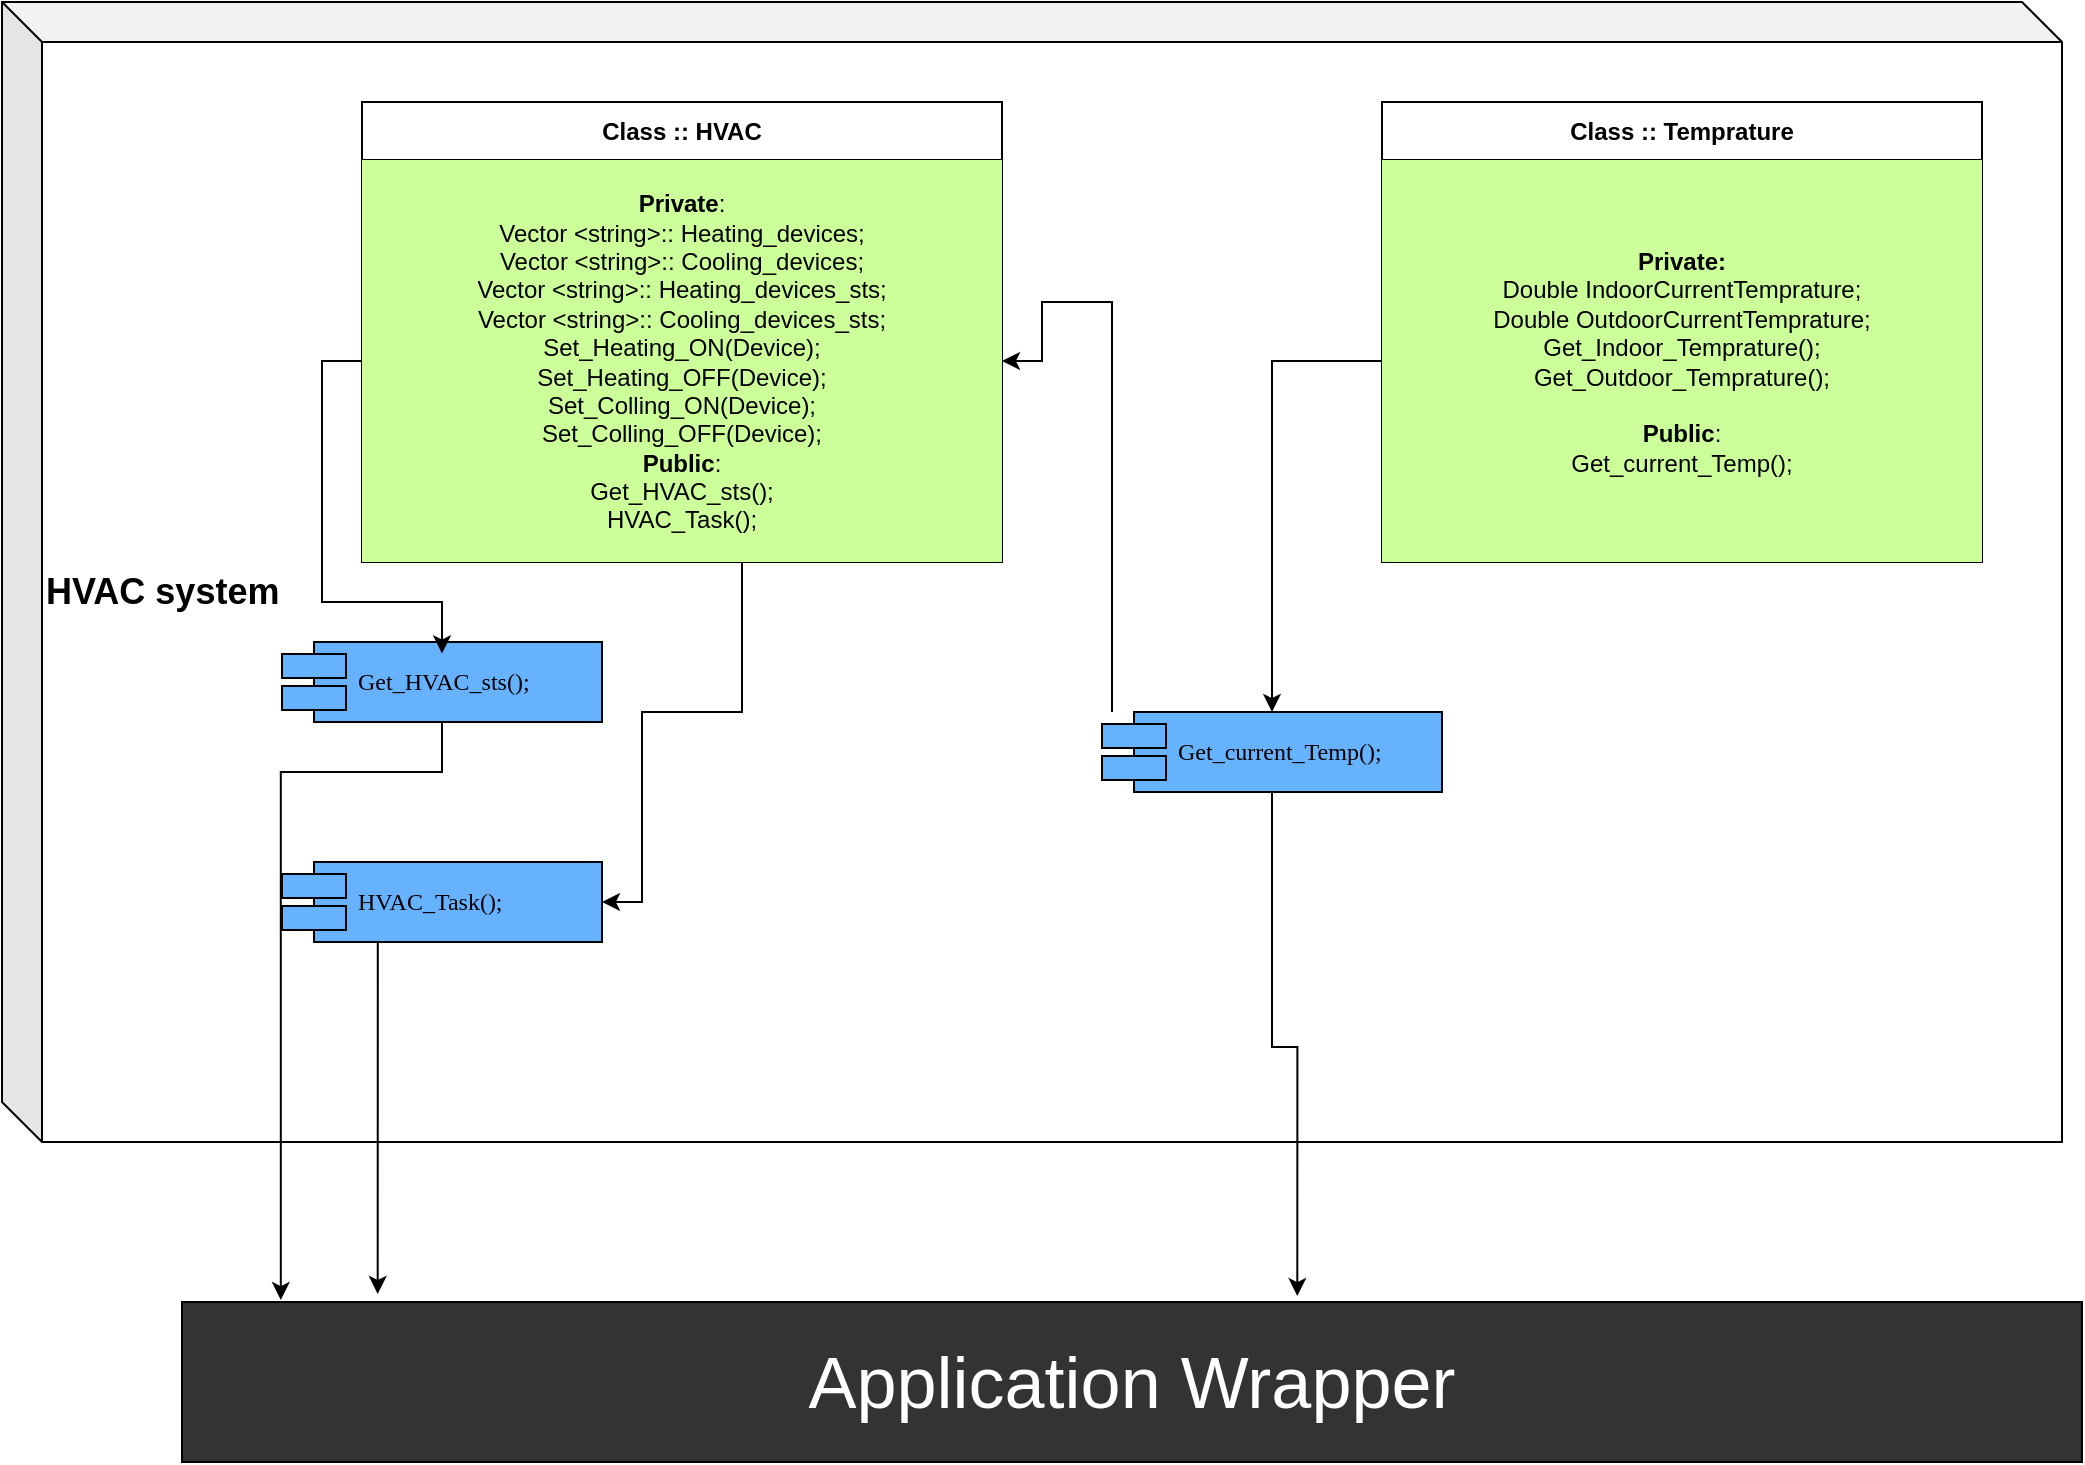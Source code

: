 <mxfile version="22.1.2" type="device">
  <diagram name="Page-1" id="5f0bae14-7c28-e335-631c-24af17079c00">
    <mxGraphModel dx="3174" dy="1196" grid="1" gridSize="10" guides="1" tooltips="1" connect="1" arrows="1" fold="1" page="1" pageScale="1" pageWidth="1100" pageHeight="850" background="none" math="0" shadow="0">
      <root>
        <mxCell id="0" />
        <mxCell id="1" parent="0" />
        <mxCell id="W1jx-iqCAioy9Bdbmz-C-2" value="&lt;div style=&quot;&quot;&gt;&lt;span style=&quot;background-color: initial;&quot;&gt;&lt;font style=&quot;font-size: 18px;&quot;&gt;&lt;b&gt;HVAC system&lt;/b&gt;&lt;/font&gt;&lt;/span&gt;&lt;/div&gt;" style="shape=cube;whiteSpace=wrap;html=1;boundedLbl=1;backgroundOutline=1;darkOpacity=0.05;darkOpacity2=0.1;align=left;" vertex="1" parent="1">
          <mxGeometry x="-10" y="30" width="1030" height="570" as="geometry" />
        </mxCell>
        <mxCell id="W1jx-iqCAioy9Bdbmz-C-17" style="edgeStyle=orthogonalEdgeStyle;rounded=0;orthogonalLoop=1;jettySize=auto;html=1;entryX=1;entryY=0.5;entryDx=0;entryDy=0;" edge="1" parent="1" target="W1jx-iqCAioy9Bdbmz-C-12">
          <mxGeometry relative="1" as="geometry">
            <mxPoint x="545" y="385" as="sourcePoint" />
            <mxPoint x="445" y="209.5" as="targetPoint" />
            <Array as="points">
              <mxPoint x="545" y="180" />
              <mxPoint x="510" y="180" />
              <mxPoint x="510" y="210" />
            </Array>
          </mxGeometry>
        </mxCell>
        <mxCell id="39150e848f15840c-5" value="Get_current_Temp();" style="shape=component;align=left;spacingLeft=36;rounded=0;shadow=0;comic=0;labelBackgroundColor=none;strokeWidth=1;fontFamily=Verdana;fontSize=12;html=1;fillColor=#66B2FF;" parent="1" vertex="1">
          <mxGeometry x="540" y="385" width="170" height="40" as="geometry" />
        </mxCell>
        <mxCell id="W1jx-iqCAioy9Bdbmz-C-8" value="Class :: Temprature" style="swimlane;fontStyle=1;align=center;verticalAlign=middle;childLayout=stackLayout;horizontal=1;startSize=29;horizontalStack=0;resizeParent=1;resizeParentMax=0;resizeLast=0;collapsible=0;marginBottom=0;html=1;whiteSpace=wrap;" vertex="1" parent="1">
          <mxGeometry x="680" y="80" width="300" height="230" as="geometry" />
        </mxCell>
        <mxCell id="W1jx-iqCAioy9Bdbmz-C-9" value="&lt;b&gt;Private:&lt;br&gt;&lt;/b&gt;Double IndoorCurrentTemprature;&lt;br&gt;Double OutdoorCurrentTemprature;&lt;br&gt;Get_Indoor_Temprature();&lt;br&gt;Get_Outdoor_Temprature();&lt;br&gt;&lt;br&gt;&lt;b&gt;Public&lt;/b&gt;:&lt;br&gt;Get_current_Temp();" style="text;html=1;strokeColor=none;fillColor=#CCFF99;align=center;verticalAlign=middle;spacingLeft=4;spacingRight=4;overflow=hidden;rotatable=0;points=[[0,0.5],[1,0.5]];portConstraint=eastwest;whiteSpace=wrap;" vertex="1" parent="W1jx-iqCAioy9Bdbmz-C-8">
          <mxGeometry y="29" width="300" height="201" as="geometry" />
        </mxCell>
        <mxCell id="W1jx-iqCAioy9Bdbmz-C-11" value="Class :: HVAC" style="swimlane;fontStyle=1;align=center;verticalAlign=middle;childLayout=stackLayout;horizontal=1;startSize=29;horizontalStack=0;resizeParent=1;resizeParentMax=0;resizeLast=0;collapsible=0;marginBottom=0;html=1;whiteSpace=wrap;" vertex="1" parent="1">
          <mxGeometry x="170" y="80" width="320" height="230" as="geometry" />
        </mxCell>
        <mxCell id="W1jx-iqCAioy9Bdbmz-C-12" value="&lt;b&gt;Private&lt;/b&gt;:&lt;br&gt;Vector &amp;lt;string&amp;gt;:: Heating_devices;&lt;br&gt;Vector &amp;lt;string&amp;gt;:: Cooling_devices;&lt;br&gt;Vector &amp;lt;string&amp;gt;:: Heating_devices_sts;&lt;br style=&quot;border-color: var(--border-color);&quot;&gt;Vector &amp;lt;string&amp;gt;:: Cooling_devices_sts;&lt;br&gt;Set_Heating_ON(Device);&lt;br&gt;Set_Heating_OFF(Device);&lt;br&gt;Set_Colling_ON(Device);&lt;br style=&quot;border-color: var(--border-color);&quot;&gt;Set_Colling_OFF(Device);&lt;br&gt;&lt;b&gt;Public&lt;/b&gt;:&lt;br&gt;Get_HVAC_sts();&lt;br&gt;HVAC_Task();" style="text;html=1;strokeColor=none;fillColor=#CCFF99;align=center;verticalAlign=middle;spacingLeft=4;spacingRight=4;overflow=hidden;rotatable=0;points=[[0,0.5],[1,0.5]];portConstraint=eastwest;whiteSpace=wrap;" vertex="1" parent="W1jx-iqCAioy9Bdbmz-C-11">
          <mxGeometry y="29" width="320" height="201" as="geometry" />
        </mxCell>
        <mxCell id="W1jx-iqCAioy9Bdbmz-C-15" value="Get_HVAC_sts();" style="shape=component;align=left;spacingLeft=36;rounded=0;shadow=0;comic=0;labelBackgroundColor=none;strokeWidth=1;fontFamily=Verdana;fontSize=12;html=1;fillColor=#66B2FF;" vertex="1" parent="1">
          <mxGeometry x="130" y="350" width="160" height="40" as="geometry" />
        </mxCell>
        <mxCell id="W1jx-iqCAioy9Bdbmz-C-16" style="edgeStyle=orthogonalEdgeStyle;rounded=0;orthogonalLoop=1;jettySize=auto;html=1;" edge="1" parent="1" source="W1jx-iqCAioy9Bdbmz-C-9" target="39150e848f15840c-5">
          <mxGeometry relative="1" as="geometry" />
        </mxCell>
        <mxCell id="W1jx-iqCAioy9Bdbmz-C-18" value="HVAC_Task();" style="shape=component;align=left;spacingLeft=36;rounded=0;shadow=0;comic=0;labelBackgroundColor=none;strokeWidth=1;fontFamily=Verdana;fontSize=12;html=1;fillColor=#66B2FF;" vertex="1" parent="1">
          <mxGeometry x="130" y="460" width="160" height="40" as="geometry" />
        </mxCell>
        <mxCell id="W1jx-iqCAioy9Bdbmz-C-19" style="edgeStyle=orthogonalEdgeStyle;rounded=0;orthogonalLoop=1;jettySize=auto;html=1;entryX=0.5;entryY=0.143;entryDx=0;entryDy=0;entryPerimeter=0;" edge="1" parent="1" source="W1jx-iqCAioy9Bdbmz-C-12" target="W1jx-iqCAioy9Bdbmz-C-15">
          <mxGeometry relative="1" as="geometry" />
        </mxCell>
        <mxCell id="W1jx-iqCAioy9Bdbmz-C-20" style="edgeStyle=orthogonalEdgeStyle;rounded=0;orthogonalLoop=1;jettySize=auto;html=1;entryX=1;entryY=0.5;entryDx=0;entryDy=0;" edge="1" parent="1" source="W1jx-iqCAioy9Bdbmz-C-12" target="W1jx-iqCAioy9Bdbmz-C-18">
          <mxGeometry relative="1" as="geometry">
            <Array as="points">
              <mxPoint x="360" y="385" />
              <mxPoint x="310" y="385" />
              <mxPoint x="310" y="480" />
            </Array>
          </mxGeometry>
        </mxCell>
        <mxCell id="W1jx-iqCAioy9Bdbmz-C-21" value="&lt;font style=&quot;font-size: 36px;&quot; color=&quot;#ffffff&quot;&gt;Application Wrapper&lt;/font&gt;" style="rounded=0;whiteSpace=wrap;html=1;fillColor=#333333;" vertex="1" parent="1">
          <mxGeometry x="80" y="680" width="950" height="80" as="geometry" />
        </mxCell>
        <mxCell id="W1jx-iqCAioy9Bdbmz-C-22" style="edgeStyle=orthogonalEdgeStyle;rounded=0;orthogonalLoop=1;jettySize=auto;html=1;entryX=0.052;entryY=-0.012;entryDx=0;entryDy=0;entryPerimeter=0;" edge="1" parent="1" source="W1jx-iqCAioy9Bdbmz-C-15" target="W1jx-iqCAioy9Bdbmz-C-21">
          <mxGeometry relative="1" as="geometry">
            <Array as="points">
              <mxPoint x="129" y="415" />
            </Array>
          </mxGeometry>
        </mxCell>
        <mxCell id="W1jx-iqCAioy9Bdbmz-C-23" style="edgeStyle=orthogonalEdgeStyle;rounded=0;orthogonalLoop=1;jettySize=auto;html=1;entryX=0.103;entryY=-0.05;entryDx=0;entryDy=0;entryPerimeter=0;" edge="1" parent="1" source="W1jx-iqCAioy9Bdbmz-C-18" target="W1jx-iqCAioy9Bdbmz-C-21">
          <mxGeometry relative="1" as="geometry">
            <Array as="points">
              <mxPoint x="178" y="515" />
            </Array>
          </mxGeometry>
        </mxCell>
        <mxCell id="W1jx-iqCAioy9Bdbmz-C-24" style="edgeStyle=orthogonalEdgeStyle;rounded=0;orthogonalLoop=1;jettySize=auto;html=1;entryX=0.587;entryY=-0.037;entryDx=0;entryDy=0;entryPerimeter=0;" edge="1" parent="1" source="39150e848f15840c-5" target="W1jx-iqCAioy9Bdbmz-C-21">
          <mxGeometry relative="1" as="geometry" />
        </mxCell>
      </root>
    </mxGraphModel>
  </diagram>
</mxfile>
